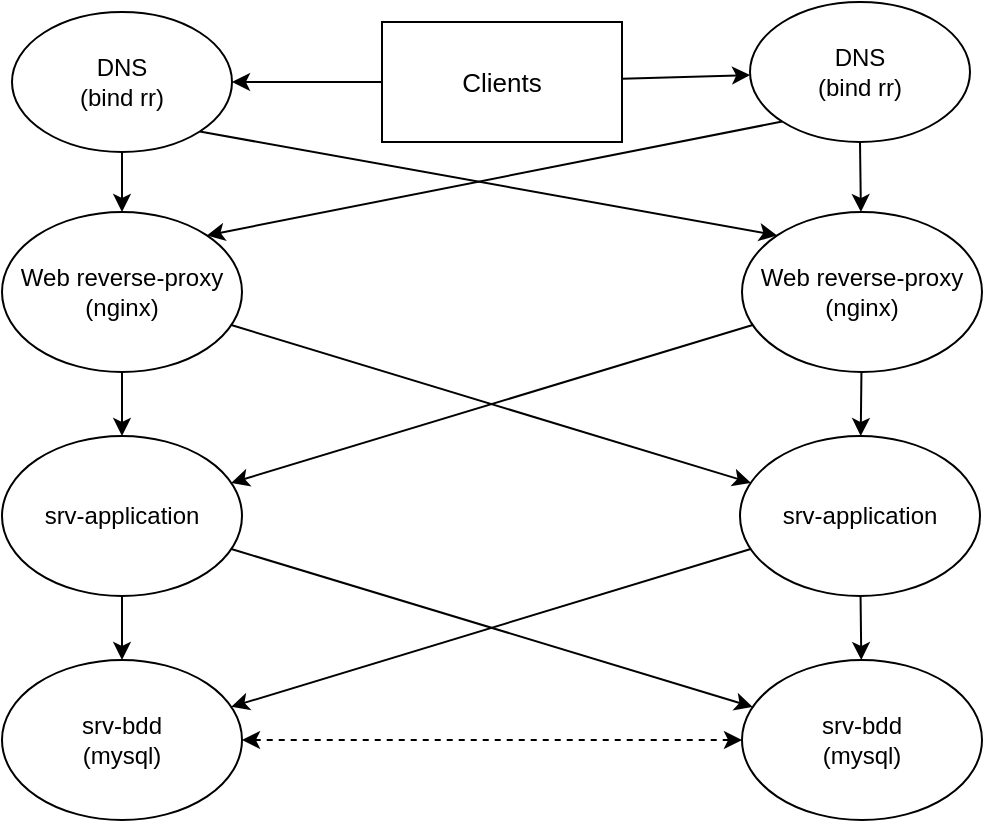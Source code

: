 <mxfile version="24.5.5" type="github">
  <diagram id="N9DCXovEmnzSZy1T3L1-" name="Page-1">
    <mxGraphModel dx="1050" dy="557" grid="1" gridSize="10" guides="1" tooltips="1" connect="1" arrows="1" fold="1" page="1" pageScale="1" pageWidth="850" pageHeight="1100" math="0" shadow="0">
      <root>
        <mxCell id="0" />
        <mxCell id="1" parent="0" />
        <mxCell id="jEa55PPdiWMslZc-wKtv-2" value="&lt;font style=&quot;font-size: 13px;&quot;&gt;Clients&lt;/font&gt;" style="rounded=0;whiteSpace=wrap;html=1;" parent="1" vertex="1">
          <mxGeometry x="470" y="40" width="120" height="60" as="geometry" />
        </mxCell>
        <mxCell id="jEa55PPdiWMslZc-wKtv-4" value="&lt;div&gt;Web reverse-proxy&lt;/div&gt;&lt;div&gt;(nginx)&lt;br&gt;&lt;/div&gt;" style="ellipse;whiteSpace=wrap;html=1;" parent="1" vertex="1">
          <mxGeometry x="280" y="135" width="120" height="80" as="geometry" />
        </mxCell>
        <mxCell id="jEa55PPdiWMslZc-wKtv-5" value="&lt;div&gt;Web reverse-proxy&lt;/div&gt;&lt;div&gt;(nginx)&lt;br&gt;&lt;/div&gt;" style="ellipse;whiteSpace=wrap;html=1;" parent="1" vertex="1">
          <mxGeometry x="650" y="135" width="120" height="80" as="geometry" />
        </mxCell>
        <mxCell id="jEa55PPdiWMslZc-wKtv-7" value="" style="endArrow=classic;html=1;rounded=0;exitX=0.5;exitY=1;exitDx=0;exitDy=0;" parent="1" source="jEa55PPdiWMslZc-wKtv-26" target="jEa55PPdiWMslZc-wKtv-4" edge="1">
          <mxGeometry width="50" height="50" relative="1" as="geometry">
            <mxPoint x="340" y="280" as="sourcePoint" />
            <mxPoint x="540" y="460" as="targetPoint" />
          </mxGeometry>
        </mxCell>
        <mxCell id="jEa55PPdiWMslZc-wKtv-9" value="" style="endArrow=classic;html=1;rounded=0;exitX=0.5;exitY=1;exitDx=0;exitDy=0;" parent="1" source="jEa55PPdiWMslZc-wKtv-28" target="jEa55PPdiWMslZc-wKtv-5" edge="1">
          <mxGeometry width="50" height="50" relative="1" as="geometry">
            <mxPoint x="710" y="280" as="sourcePoint" />
            <mxPoint x="540" y="460" as="targetPoint" />
          </mxGeometry>
        </mxCell>
        <mxCell id="jEa55PPdiWMslZc-wKtv-10" value="&lt;div&gt;srv-application&lt;/div&gt;" style="ellipse;whiteSpace=wrap;html=1;" parent="1" vertex="1">
          <mxGeometry x="280" y="247" width="120" height="80" as="geometry" />
        </mxCell>
        <mxCell id="jEa55PPdiWMslZc-wKtv-11" value="&lt;div&gt;srv-application&lt;/div&gt;" style="ellipse;whiteSpace=wrap;html=1;" parent="1" vertex="1">
          <mxGeometry x="649" y="247" width="120" height="80" as="geometry" />
        </mxCell>
        <mxCell id="jEa55PPdiWMslZc-wKtv-12" value="" style="endArrow=classic;html=1;rounded=0;" parent="1" source="jEa55PPdiWMslZc-wKtv-4" target="jEa55PPdiWMslZc-wKtv-11" edge="1">
          <mxGeometry width="50" height="50" relative="1" as="geometry">
            <mxPoint x="490" y="275" as="sourcePoint" />
            <mxPoint x="540" y="225" as="targetPoint" />
          </mxGeometry>
        </mxCell>
        <mxCell id="jEa55PPdiWMslZc-wKtv-13" value="" style="endArrow=classic;html=1;rounded=0;" parent="1" source="jEa55PPdiWMslZc-wKtv-4" target="jEa55PPdiWMslZc-wKtv-10" edge="1">
          <mxGeometry width="50" height="50" relative="1" as="geometry">
            <mxPoint x="490" y="275" as="sourcePoint" />
            <mxPoint x="540" y="225" as="targetPoint" />
          </mxGeometry>
        </mxCell>
        <mxCell id="jEa55PPdiWMslZc-wKtv-14" value="" style="endArrow=classic;html=1;rounded=0;" parent="1" source="jEa55PPdiWMslZc-wKtv-5" target="jEa55PPdiWMslZc-wKtv-11" edge="1">
          <mxGeometry width="50" height="50" relative="1" as="geometry">
            <mxPoint x="490" y="275" as="sourcePoint" />
            <mxPoint x="540" y="225" as="targetPoint" />
          </mxGeometry>
        </mxCell>
        <mxCell id="jEa55PPdiWMslZc-wKtv-15" value="" style="endArrow=classic;html=1;rounded=0;" parent="1" source="jEa55PPdiWMslZc-wKtv-5" target="jEa55PPdiWMslZc-wKtv-10" edge="1">
          <mxGeometry width="50" height="50" relative="1" as="geometry">
            <mxPoint x="490" y="275" as="sourcePoint" />
            <mxPoint x="540" y="225" as="targetPoint" />
          </mxGeometry>
        </mxCell>
        <mxCell id="jEa55PPdiWMslZc-wKtv-16" value="&lt;div&gt;srv-bdd&lt;/div&gt;&lt;div&gt;(mysql)&lt;br&gt;&lt;/div&gt;" style="ellipse;whiteSpace=wrap;html=1;" parent="1" vertex="1">
          <mxGeometry x="280" y="359" width="120" height="80" as="geometry" />
        </mxCell>
        <mxCell id="jEa55PPdiWMslZc-wKtv-17" value="&lt;div&gt;srv-bdd&lt;/div&gt;&lt;div&gt;(mysql)&lt;br&gt;&lt;/div&gt;" style="ellipse;whiteSpace=wrap;html=1;" parent="1" vertex="1">
          <mxGeometry x="650" y="359" width="120" height="80" as="geometry" />
        </mxCell>
        <mxCell id="jEa55PPdiWMslZc-wKtv-18" value="" style="endArrow=classic;html=1;rounded=0;" parent="1" source="jEa55PPdiWMslZc-wKtv-10" target="jEa55PPdiWMslZc-wKtv-16" edge="1">
          <mxGeometry width="50" height="50" relative="1" as="geometry">
            <mxPoint x="490" y="217" as="sourcePoint" />
            <mxPoint x="540" y="167" as="targetPoint" />
          </mxGeometry>
        </mxCell>
        <mxCell id="jEa55PPdiWMslZc-wKtv-19" value="" style="endArrow=classic;html=1;rounded=0;" parent="1" source="jEa55PPdiWMslZc-wKtv-10" target="jEa55PPdiWMslZc-wKtv-17" edge="1">
          <mxGeometry width="50" height="50" relative="1" as="geometry">
            <mxPoint x="490" y="217" as="sourcePoint" />
            <mxPoint x="540" y="167" as="targetPoint" />
          </mxGeometry>
        </mxCell>
        <mxCell id="jEa55PPdiWMslZc-wKtv-20" value="" style="endArrow=classic;html=1;rounded=0;" parent="1" source="jEa55PPdiWMslZc-wKtv-11" target="jEa55PPdiWMslZc-wKtv-16" edge="1">
          <mxGeometry width="50" height="50" relative="1" as="geometry">
            <mxPoint x="490" y="217" as="sourcePoint" />
            <mxPoint x="540" y="167" as="targetPoint" />
          </mxGeometry>
        </mxCell>
        <mxCell id="jEa55PPdiWMslZc-wKtv-21" value="" style="endArrow=classic;html=1;rounded=0;" parent="1" source="jEa55PPdiWMslZc-wKtv-11" target="jEa55PPdiWMslZc-wKtv-17" edge="1">
          <mxGeometry width="50" height="50" relative="1" as="geometry">
            <mxPoint x="490" y="217" as="sourcePoint" />
            <mxPoint x="540" y="167" as="targetPoint" />
          </mxGeometry>
        </mxCell>
        <mxCell id="jEa55PPdiWMslZc-wKtv-23" value="" style="endArrow=classic;startArrow=classic;html=1;rounded=0;dashed=1;" parent="1" source="jEa55PPdiWMslZc-wKtv-16" target="jEa55PPdiWMslZc-wKtv-17" edge="1">
          <mxGeometry width="50" height="50" relative="1" as="geometry">
            <mxPoint x="490" y="169" as="sourcePoint" />
            <mxPoint x="540" y="119" as="targetPoint" />
          </mxGeometry>
        </mxCell>
        <mxCell id="z4fGwecKXDKpAX6rUL5K-4" style="edgeStyle=none;rounded=0;orthogonalLoop=1;jettySize=auto;html=1;exitX=1;exitY=1;exitDx=0;exitDy=0;entryX=0;entryY=0;entryDx=0;entryDy=0;" edge="1" parent="1" source="jEa55PPdiWMslZc-wKtv-26" target="jEa55PPdiWMslZc-wKtv-5">
          <mxGeometry relative="1" as="geometry" />
        </mxCell>
        <mxCell id="jEa55PPdiWMslZc-wKtv-26" value="&lt;div style=&quot;&quot;&gt;&lt;font style=&quot;font-size: 12px;&quot;&gt;DNS&lt;/font&gt;&lt;/div&gt;&lt;div style=&quot;&quot;&gt;&lt;font style=&quot;font-size: 12px;&quot;&gt;(bind rr)&lt;/font&gt;&lt;br&gt;&lt;/div&gt;" style="ellipse;whiteSpace=wrap;html=1;" parent="1" vertex="1">
          <mxGeometry x="285" y="35" width="110" height="70" as="geometry" />
        </mxCell>
        <mxCell id="jEa55PPdiWMslZc-wKtv-27" value="" style="endArrow=classic;html=1;rounded=0;" parent="1" source="jEa55PPdiWMslZc-wKtv-2" target="jEa55PPdiWMslZc-wKtv-26" edge="1">
          <mxGeometry width="50" height="50" relative="1" as="geometry">
            <mxPoint x="485" y="460" as="sourcePoint" />
            <mxPoint x="535" y="410" as="targetPoint" />
          </mxGeometry>
        </mxCell>
        <mxCell id="z4fGwecKXDKpAX6rUL5K-5" style="edgeStyle=none;rounded=0;orthogonalLoop=1;jettySize=auto;html=1;exitX=0;exitY=1;exitDx=0;exitDy=0;entryX=1;entryY=0;entryDx=0;entryDy=0;" edge="1" parent="1" source="jEa55PPdiWMslZc-wKtv-28" target="jEa55PPdiWMslZc-wKtv-4">
          <mxGeometry relative="1" as="geometry" />
        </mxCell>
        <mxCell id="jEa55PPdiWMslZc-wKtv-28" value="&lt;div style=&quot;&quot;&gt;&lt;font style=&quot;font-size: 12px;&quot;&gt;DNS&lt;/font&gt;&lt;/div&gt;&lt;div style=&quot;&quot;&gt;&lt;font style=&quot;font-size: 12px;&quot;&gt;(bind rr)&lt;/font&gt;&lt;br&gt;&lt;/div&gt;" style="ellipse;whiteSpace=wrap;html=1;" parent="1" vertex="1">
          <mxGeometry x="654" y="30" width="110" height="70" as="geometry" />
        </mxCell>
        <mxCell id="jEa55PPdiWMslZc-wKtv-33" value="" style="endArrow=classic;html=1;rounded=0;" parent="1" source="jEa55PPdiWMslZc-wKtv-2" target="jEa55PPdiWMslZc-wKtv-28" edge="1">
          <mxGeometry width="50" height="50" relative="1" as="geometry">
            <mxPoint x="485" y="450" as="sourcePoint" />
            <mxPoint x="535" y="400" as="targetPoint" />
          </mxGeometry>
        </mxCell>
      </root>
    </mxGraphModel>
  </diagram>
</mxfile>
